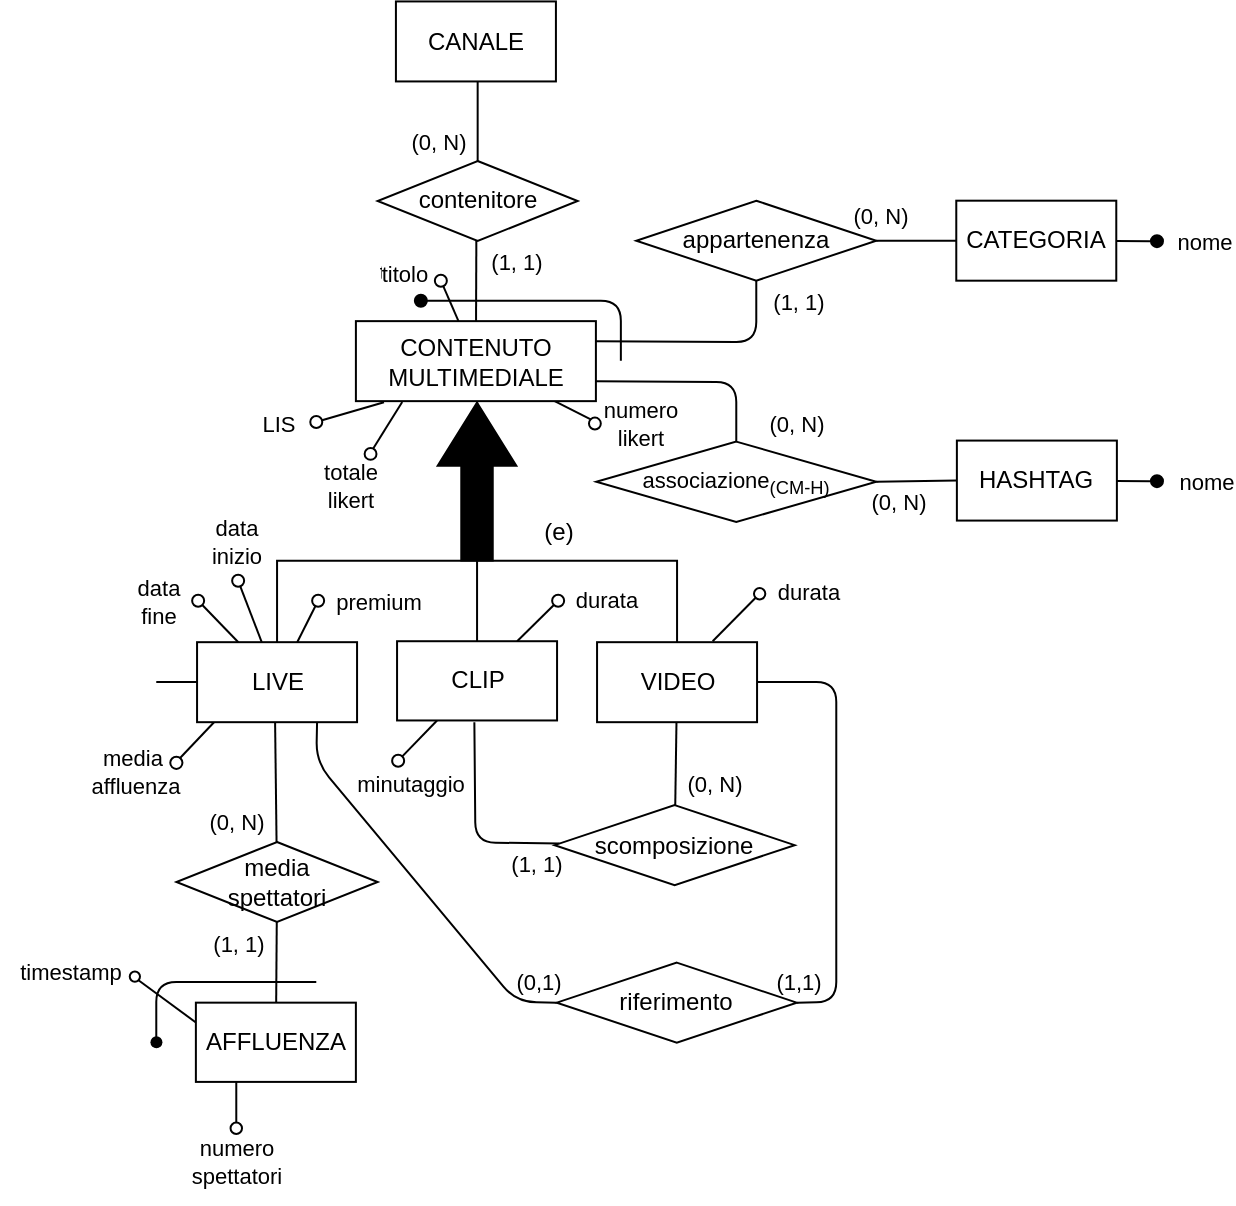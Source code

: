 <mxfile scale="1" border="10">
    <diagram id="-rriOPSDnHkLpZKLwRpb" name="Page-1">
        <mxGraphModel dx="2920" dy="2598" grid="1" gridSize="10" guides="1" tooltips="1" connect="1" arrows="1" fold="1" page="1" pageScale="1" pageWidth="850" pageHeight="1100" background="#FFFFFF" math="0" shadow="0">
            <root>
                <mxCell id="0"/>
                <mxCell id="1" parent="0"/>
                <mxCell id="420" value="(1, 1)" style="edgeStyle=none;html=1;endArrow=none;endFill=0;fontStyle=0" parent="1" target="437" edge="1">
                    <mxGeometry x="-0.478" y="20" relative="1" as="geometry">
                        <mxPoint as="offset"/>
                        <mxPoint x="-2259.832" y="-1040.549" as="sourcePoint"/>
                    </mxGeometry>
                </mxCell>
                <mxCell id="435" style="edgeStyle=none;html=1;exitX=1;exitY=0.25;exitDx=0;exitDy=0;endArrow=none;endFill=0;fontStyle=0" parent="1" source="437" target="446" edge="1">
                    <mxGeometry relative="1" as="geometry">
                        <mxPoint x="-2119.86" y="-1020" as="targetPoint"/>
                        <Array as="points">
                            <mxPoint x="-2119.86" y="-990"/>
                        </Array>
                    </mxGeometry>
                </mxCell>
                <mxCell id="436" style="edgeStyle=none;html=1;exitX=1;exitY=0.75;exitDx=0;exitDy=0;endArrow=none;endFill=0;fontStyle=0" parent="1" source="437" target="453" edge="1">
                    <mxGeometry relative="1" as="geometry">
                        <Array as="points">
                            <mxPoint x="-2129.86" y="-970"/>
                        </Array>
                    </mxGeometry>
                </mxCell>
                <mxCell id="438" value="" style="endArrow=oval;html=1;fillStyle=auto;strokeWidth=1;startSize=6;endSize=6;fillColor=#000000;startArrow=none;startFill=0;endFill=0;fontStyle=0" parent="1" source="437" edge="1">
                    <mxGeometry width="50" height="50" relative="1" as="geometry">
                        <mxPoint x="-2233.51" y="-1023.993" as="sourcePoint"/>
                        <mxPoint x="-2277.57" y="-1020.65" as="targetPoint"/>
                    </mxGeometry>
                </mxCell>
                <mxCell id="439" value="titolo" style="edgeLabel;html=1;align=center;verticalAlign=middle;resizable=0;points=[];" parent="438" vertex="1" connectable="0">
                    <mxGeometry x="0.479" y="1" relative="1" as="geometry">
                        <mxPoint x="-21" y="-10" as="offset"/>
                    </mxGeometry>
                </mxCell>
                <mxCell id="440" value="" style="endArrow=oval;html=1;fillStyle=auto;strokeWidth=1;startSize=6;endSize=6;fillColor=#000000;startArrow=none;startFill=0;endFill=0;exitX=0.117;exitY=1.013;exitDx=0;exitDy=0;exitPerimeter=0;fontStyle=0" parent="1" source="437" edge="1">
                    <mxGeometry width="50" height="50" relative="1" as="geometry">
                        <mxPoint x="-2302.342" y="-929.43" as="sourcePoint"/>
                        <mxPoint x="-2339.86" y="-950" as="targetPoint"/>
                    </mxGeometry>
                </mxCell>
                <mxCell id="441" value="LIS" style="edgeLabel;html=1;align=center;verticalAlign=middle;resizable=0;points=[];" parent="440" vertex="1" connectable="0">
                    <mxGeometry x="0.479" y="1" relative="1" as="geometry">
                        <mxPoint x="-29" y="2" as="offset"/>
                    </mxGeometry>
                </mxCell>
                <mxCell id="442" value="" style="endArrow=oval;html=1;fillStyle=auto;strokeWidth=1;startSize=6;endSize=6;fillColor=#000000;startArrow=none;startFill=0;endFill=1;fontStyle=0" parent="1" edge="1">
                    <mxGeometry width="50" height="50" relative="1" as="geometry">
                        <mxPoint x="-2187.57" y="-980.65" as="sourcePoint"/>
                        <mxPoint x="-2287.57" y="-1010.65" as="targetPoint"/>
                        <Array as="points">
                            <mxPoint x="-2187.57" y="-1010.65"/>
                        </Array>
                    </mxGeometry>
                </mxCell>
                <mxCell id="443" value="" style="edgeStyle=none;shape=connector;rounded=1;fillStyle=auto;html=1;labelBackgroundColor=default;strokeColor=default;strokeWidth=1;fontFamily=Helvetica;fontSize=11;fontColor=default;endArrow=none;endFill=0;startSize=6;endSize=6;fillColor=#000000;exitX=1;exitY=0.5;exitDx=0;exitDy=0;entryX=0;entryY=0.5;entryDx=0;entryDy=0;fontStyle=0" parent="1" source="446" target="447" edge="1">
                    <mxGeometry relative="1" as="geometry"/>
                </mxCell>
                <mxCell id="444" value="(0, N)" style="edgeLabel;html=1;align=center;verticalAlign=middle;resizable=0;points=[];fontSize=11;fontFamily=Helvetica;fontColor=default;" parent="443" vertex="1" connectable="0">
                    <mxGeometry x="0.426" y="1" relative="1" as="geometry">
                        <mxPoint x="-27" y="-12" as="offset"/>
                    </mxGeometry>
                </mxCell>
                <mxCell id="448" value="" style="endArrow=oval;html=1;fillStyle=auto;strokeWidth=1;startSize=6;endSize=6;fillColor=#000000;startArrow=none;startFill=0;endFill=1;fontStyle=0" parent="1" source="447" edge="1">
                    <mxGeometry width="50" height="50" relative="1" as="geometry">
                        <mxPoint x="-2267.36" y="-1060.92" as="sourcePoint"/>
                        <mxPoint x="-1919.51" y="-1040.42" as="targetPoint"/>
                    </mxGeometry>
                </mxCell>
                <mxCell id="449" value="nome" style="edgeLabel;html=1;align=center;verticalAlign=middle;resizable=0;points=[];" parent="448" vertex="1" connectable="0">
                    <mxGeometry x="0.479" y="1" relative="1" as="geometry">
                        <mxPoint x="29" y="1" as="offset"/>
                    </mxGeometry>
                </mxCell>
                <mxCell id="450" value="" style="edgeStyle=none;shape=connector;rounded=1;fillStyle=auto;html=1;labelBackgroundColor=default;strokeColor=default;strokeWidth=1;fontFamily=Helvetica;fontSize=11;fontColor=default;endArrow=none;endFill=0;startSize=6;endSize=6;fillColor=#000000;exitX=1;exitY=0.5;exitDx=0;exitDy=0;entryX=0;entryY=0.5;entryDx=0;entryDy=0;fontStyle=0" parent="1" source="453" target="454" edge="1">
                    <mxGeometry relative="1" as="geometry"/>
                </mxCell>
                <mxCell id="451" value="(0, N)" style="edgeLabel;html=1;align=center;verticalAlign=middle;resizable=0;points=[];fontSize=11;fontFamily=Helvetica;fontColor=default;" parent="450" vertex="1" connectable="0">
                    <mxGeometry x="0.426" y="1" relative="1" as="geometry">
                        <mxPoint x="-18" y="11" as="offset"/>
                    </mxGeometry>
                </mxCell>
                <mxCell id="455" value="" style="endArrow=oval;html=1;fillStyle=auto;strokeWidth=1;startSize=6;endSize=6;fillColor=#000000;startArrow=none;startFill=0;endFill=1;fontStyle=0" parent="1" source="454" edge="1">
                    <mxGeometry width="50" height="50" relative="1" as="geometry">
                        <mxPoint x="-2232.06" y="-700.57" as="sourcePoint"/>
                        <mxPoint x="-1919.51" y="-920.42" as="targetPoint"/>
                        <Array as="points"/>
                    </mxGeometry>
                </mxCell>
                <mxCell id="456" value="nome" style="edgeLabel;html=1;align=center;verticalAlign=middle;resizable=0;points=[];" parent="455" vertex="1" connectable="0">
                    <mxGeometry x="0.479" y="1" relative="1" as="geometry">
                        <mxPoint x="29" y="1" as="offset"/>
                    </mxGeometry>
                </mxCell>
                <mxCell id="457" value="" style="endArrow=oval;html=1;fillStyle=auto;strokeWidth=1;startSize=6;endSize=6;fillColor=#000000;startArrow=none;startFill=0;endFill=0;fontStyle=0" parent="1" source="461" edge="1">
                    <mxGeometry width="50" height="50" relative="1" as="geometry">
                        <mxPoint x="-2384.87" y="-1163.993" as="sourcePoint"/>
                        <mxPoint x="-2378.93" y="-870.65" as="targetPoint"/>
                    </mxGeometry>
                </mxCell>
                <mxCell id="458" value="data&lt;br&gt;inizio" style="edgeLabel;html=1;align=center;verticalAlign=middle;resizable=0;points=[];" parent="457" vertex="1" connectable="0">
                    <mxGeometry x="0.479" y="1" relative="1" as="geometry">
                        <mxPoint x="-3" y="-28" as="offset"/>
                    </mxGeometry>
                </mxCell>
                <mxCell id="459" style="edgeStyle=elbowEdgeStyle;html=1;exitX=0.5;exitY=1;exitDx=0;exitDy=0;entryX=0.5;entryY=0;entryDx=0;entryDy=0;endArrow=none;endFill=0;elbow=vertical;rounded=0;jumpStyle=arc;fontStyle=0" parent="1" target="461" edge="1">
                    <mxGeometry relative="1" as="geometry">
                        <mxPoint x="-2259.47" y="-960.43" as="sourcePoint"/>
                        <mxPoint x="-2319.48" y="-837.91" as="targetPoint"/>
                        <Array as="points">
                            <mxPoint x="-2298.93" y="-880.65"/>
                        </Array>
                    </mxGeometry>
                </mxCell>
                <mxCell id="460" style="edgeStyle=elbowEdgeStyle;elbow=vertical;html=1;exitX=0.5;exitY=1;exitDx=0;exitDy=0;entryX=0.5;entryY=0;entryDx=0;entryDy=0;endArrow=none;endFill=0;rounded=0;jumpStyle=arc;fontStyle=0" parent="1" target="463" edge="1">
                    <mxGeometry relative="1" as="geometry">
                        <mxPoint x="-2259.47" y="-960.43" as="sourcePoint"/>
                        <Array as="points">
                            <mxPoint x="-2208.93" y="-880.65"/>
                        </Array>
                    </mxGeometry>
                </mxCell>
                <mxCell id="462" value="" style="edgeStyle=none;html=1;endArrow=none;endFill=0;fontStyle=0" parent="1" source="463" target="478" edge="1">
                    <mxGeometry relative="1" as="geometry"/>
                </mxCell>
                <mxCell id="466" value="" style="endArrow=oval;html=1;fillStyle=auto;strokeWidth=1;startSize=6;endSize=6;fillColor=#000000;startArrow=none;startFill=0;endFill=0;exitX=0.25;exitY=1;exitDx=0;exitDy=0;fontStyle=0" parent="1" source="473" edge="1">
                    <mxGeometry width="50" height="50" relative="1" as="geometry">
                        <mxPoint x="-2169.39" y="-789.91" as="sourcePoint"/>
                        <mxPoint x="-2298.93" y="-780.65" as="targetPoint"/>
                    </mxGeometry>
                </mxCell>
                <mxCell id="467" value="minutaggio" style="edgeLabel;html=1;align=center;verticalAlign=middle;resizable=0;points=[];" parent="466" vertex="1" connectable="0">
                    <mxGeometry x="0.479" y="1" relative="1" as="geometry">
                        <mxPoint y="16" as="offset"/>
                    </mxGeometry>
                </mxCell>
                <mxCell id="468" value="" style="endArrow=oval;html=1;fillStyle=auto;strokeWidth=1;startSize=6;endSize=6;fillColor=#000000;startArrow=none;startFill=0;endFill=0;fontStyle=0" parent="1" source="473" edge="1">
                    <mxGeometry width="50" height="50" relative="1" as="geometry">
                        <mxPoint x="-2159.39" y="-779.91" as="sourcePoint"/>
                        <mxPoint x="-2218.93" y="-860.65" as="targetPoint"/>
                    </mxGeometry>
                </mxCell>
                <mxCell id="469" value="durata" style="edgeLabel;html=1;align=center;verticalAlign=middle;resizable=0;points=[];" parent="468" vertex="1" connectable="0">
                    <mxGeometry x="0.479" y="1" relative="1" as="geometry">
                        <mxPoint x="30" y="-5" as="offset"/>
                    </mxGeometry>
                </mxCell>
                <mxCell id="470" style="edgeStyle=none;shape=connector;rounded=1;fillStyle=auto;html=1;labelBackgroundColor=default;strokeColor=default;strokeWidth=1;fontFamily=Helvetica;fontSize=11;fontColor=default;endArrow=none;endFill=0;startSize=6;endSize=6;fillColor=#000000;startArrow=oval;startFill=0;fontStyle=0" parent="1" target="461" edge="1">
                    <mxGeometry relative="1" as="geometry">
                        <mxPoint x="-2338.896" y="-801.02" as="targetPoint"/>
                        <mxPoint x="-2338.93" y="-860.65" as="sourcePoint"/>
                    </mxGeometry>
                </mxCell>
                <mxCell id="471" value="premium" style="edgeLabel;html=1;align=center;verticalAlign=middle;resizable=0;points=[];fontSize=11;fontFamily=Helvetica;fontColor=default;" parent="470" vertex="1" connectable="0">
                    <mxGeometry x="-0.257" y="1" relative="1" as="geometry">
                        <mxPoint x="33" y="-8" as="offset"/>
                    </mxGeometry>
                </mxCell>
                <mxCell id="472" style="edgeStyle=none;jumpStyle=arc;html=1;exitX=0.5;exitY=0;exitDx=0;exitDy=0;entryX=1;entryY=0.5;entryDx=0;entryDy=0;entryPerimeter=0;endArrow=none;endFill=0;fontStyle=0" parent="1" source="473" target="464" edge="1">
                    <mxGeometry relative="1" as="geometry"/>
                </mxCell>
                <mxCell id="474" value="" style="endArrow=oval;html=1;fillStyle=auto;strokeWidth=1;startSize=6;endSize=6;fillColor=#000000;startArrow=none;startFill=0;endFill=0;fontStyle=0" parent="1" source="461" edge="1">
                    <mxGeometry width="50" height="50" relative="1" as="geometry">
                        <mxPoint x="-2357.14" y="-829.91" as="sourcePoint"/>
                        <mxPoint x="-2398.93" y="-860.65" as="targetPoint"/>
                    </mxGeometry>
                </mxCell>
                <mxCell id="475" value="data&lt;br&gt;fine" style="edgeLabel;html=1;align=center;verticalAlign=middle;resizable=0;points=[];" parent="474" vertex="1" connectable="0">
                    <mxGeometry x="0.479" y="1" relative="1" as="geometry">
                        <mxPoint x="-25" y="-6" as="offset"/>
                    </mxGeometry>
                </mxCell>
                <mxCell id="477" value="(1, 1)" style="edgeStyle=none;html=1;endArrow=none;endFill=0;entryX=0.5;entryY=1;entryDx=0;entryDy=0;fontStyle=0" parent="1" source="478" edge="1">
                    <mxGeometry x="-0.768" y="10" relative="1" as="geometry">
                        <mxPoint as="offset"/>
                        <Array as="points">
                            <mxPoint x="-2260.28" y="-739.79"/>
                        </Array>
                        <mxPoint x="-2260.82" y="-799.91" as="targetPoint"/>
                    </mxGeometry>
                </mxCell>
                <mxCell id="481" style="edgeStyle=none;html=1;exitX=1;exitY=0.5;exitDx=0;exitDy=0;endArrow=none;endFill=0;fontStyle=0" parent="1" source="483" target="463" edge="1">
                    <mxGeometry relative="1" as="geometry">
                        <Array as="points">
                            <mxPoint x="-2079.86" y="-660"/>
                            <mxPoint x="-2079.86" y="-820"/>
                        </Array>
                    </mxGeometry>
                </mxCell>
                <mxCell id="482" style="edgeStyle=none;html=1;exitX=0;exitY=0.5;exitDx=0;exitDy=0;entryX=0.75;entryY=1;entryDx=0;entryDy=0;endArrow=none;endFill=0;fontStyle=0" parent="1" source="483" target="461" edge="1">
                    <mxGeometry relative="1" as="geometry">
                        <Array as="points">
                            <mxPoint x="-2239.86" y="-660"/>
                            <mxPoint x="-2339.86" y="-780"/>
                        </Array>
                    </mxGeometry>
                </mxCell>
                <mxCell id="484" value="(0, N)" style="edgeStyle=none;html=1;endArrow=none;endFill=0;exitX=0.5;exitY=1;exitDx=0;exitDy=0;fontStyle=0" parent="1" target="487" edge="1">
                    <mxGeometry x="0.655" y="-20" relative="1" as="geometry">
                        <mxPoint as="offset"/>
                        <mxPoint x="-2360.45" y="-799.91" as="sourcePoint"/>
                    </mxGeometry>
                </mxCell>
                <mxCell id="486" value="(1, 1)" style="edgeStyle=none;html=1;endArrow=none;endFill=0;fontStyle=0" parent="1" source="487" target="485" edge="1">
                    <mxGeometry x="-0.454" y="-19" relative="1" as="geometry">
                        <mxPoint as="offset"/>
                    </mxGeometry>
                </mxCell>
                <mxCell id="492" value="" style="endArrow=none;html=1;strokeColor=#000000;entryX=0;entryY=1;entryDx=0;entryDy=0;fontStyle=0" parent="1" target="493" edge="1">
                    <mxGeometry width="50" height="50" relative="1" as="geometry">
                        <mxPoint x="-2141.67" y="-840.39" as="sourcePoint"/>
                        <mxPoint x="-2119.86" y="-860" as="targetPoint"/>
                    </mxGeometry>
                </mxCell>
                <mxCell id="495" value="" style="endArrow=none;html=1;strokeColor=#000000;fontSize=11;fontColor=#FF0000;exitX=0;exitY=0.25;exitDx=0;exitDy=0;entryX=1;entryY=1;entryDx=0;entryDy=0;fontStyle=0" parent="1" source="485" target="496" edge="1">
                    <mxGeometry width="50" height="50" relative="1" as="geometry">
                        <mxPoint x="-2449.47" y="-620.13" as="sourcePoint"/>
                        <mxPoint x="-2429.86" y="-670" as="targetPoint"/>
                    </mxGeometry>
                </mxCell>
                <mxCell id="497" value="" style="endArrow=none;html=1;strokeColor=#000000;fontSize=11;fontColor=#FF0000;fontStyle=0" parent="1" edge="1">
                    <mxGeometry width="50" height="50" relative="1" as="geometry">
                        <mxPoint x="-2379.86" y="-600" as="sourcePoint"/>
                        <mxPoint x="-2379.86" y="-620" as="targetPoint"/>
                    </mxGeometry>
                </mxCell>
                <mxCell id="501" value="" style="endArrow=none;html=1;strokeColor=#000000;fontSize=10;fontColor=#FF0000;fontStyle=0" parent="1" edge="1">
                    <mxGeometry width="50" height="50" relative="1" as="geometry">
                        <mxPoint x="-2419.86" y="-640" as="sourcePoint"/>
                        <mxPoint x="-2339.86" y="-670" as="targetPoint"/>
                        <Array as="points">
                            <mxPoint x="-2419.86" y="-670"/>
                        </Array>
                    </mxGeometry>
                </mxCell>
                <mxCell id="506" value="" style="endArrow=none;html=1;fontSize=10;fontStyle=0" parent="1" edge="1">
                    <mxGeometry width="50" height="50" relative="1" as="geometry">
                        <mxPoint x="-2409.86" y="-780" as="sourcePoint"/>
                        <mxPoint x="-2390.86" y="-800" as="targetPoint"/>
                    </mxGeometry>
                </mxCell>
                <mxCell id="509" value="" style="endArrow=none;html=1;fontSize=11;exitX=0.193;exitY=1.011;exitDx=0;exitDy=0;exitPerimeter=0;fontStyle=0" parent="1" source="437" edge="1">
                    <mxGeometry width="50" height="50" relative="1" as="geometry">
                        <mxPoint x="-2299.86" y="-940" as="sourcePoint"/>
                        <mxPoint x="-2311.86" y="-936" as="targetPoint"/>
                    </mxGeometry>
                </mxCell>
                <mxCell id="512" value="" style="endArrow=none;html=1;fontSize=11;exitX=0.193;exitY=1.011;exitDx=0;exitDy=0;exitPerimeter=0;entryX=0;entryY=0;entryDx=0;entryDy=0;fontStyle=0" parent="1" target="513" edge="1">
                    <mxGeometry width="50" height="50" relative="1" as="geometry">
                        <mxPoint x="-2220.67" y="-960.43" as="sourcePoint"/>
                        <mxPoint x="-2203.86" y="-952" as="targetPoint"/>
                    </mxGeometry>
                </mxCell>
                <mxCell id="517" value="" style="edgeStyle=none;html=1;endArrow=none;endFill=0;fontStyle=0" parent="1" target="461" edge="1">
                    <mxGeometry x="-0.478" y="20" relative="1" as="geometry">
                        <mxPoint as="offset"/>
                        <mxPoint x="-2419.86" y="-820" as="sourcePoint"/>
                        <mxPoint x="-2249.978" y="-990.43" as="targetPoint"/>
                    </mxGeometry>
                </mxCell>
                <mxCell id="437" value="CONTENUTO&lt;br&gt;MULTIMEDIALE" style="rounded=0;whiteSpace=wrap;html=1;" parent="1" vertex="1">
                    <mxGeometry x="-2320.05" y="-1000.43" width="120" height="40" as="geometry"/>
                </mxCell>
                <mxCell id="445" value="(1, 1)" style="edgeLabel;html=1;align=center;verticalAlign=middle;resizable=0;points=[];" parent="1" vertex="1" connectable="0">
                    <mxGeometry x="-2099.606" y="-1010.241" as="geometry"/>
                </mxCell>
                <mxCell id="446" value="appartenenza" style="rhombus;whiteSpace=wrap;html=1;" parent="1" vertex="1">
                    <mxGeometry x="-2179.86" y="-1060.66" width="120" height="40" as="geometry"/>
                </mxCell>
                <mxCell id="447" value="CATEGORIA" style="rounded=0;whiteSpace=wrap;html=1;" parent="1" vertex="1">
                    <mxGeometry x="-2019.86" y="-1060.66" width="80" height="40" as="geometry"/>
                </mxCell>
                <mxCell id="452" value="(0, N)" style="edgeLabel;html=1;align=center;verticalAlign=middle;resizable=0;points=[];" parent="1" vertex="1" connectable="0">
                    <mxGeometry x="-2100.666" y="-949.241" as="geometry"/>
                </mxCell>
                <mxCell id="453" value="&lt;font style=&quot;font-size: 11px;&quot;&gt;associazione&lt;sub&gt;(CM-H)&lt;/sub&gt;&lt;/font&gt;" style="rhombus;whiteSpace=wrap;html=1;" parent="1" vertex="1">
                    <mxGeometry x="-2199.86" y="-940.2" width="140" height="40.2" as="geometry"/>
                </mxCell>
                <mxCell id="454" value="HASHTAG" style="rounded=0;whiteSpace=wrap;html=1;" parent="1" vertex="1">
                    <mxGeometry x="-2019.56" y="-940.71" width="80" height="40" as="geometry"/>
                </mxCell>
                <mxCell id="461" value="LIVE" style="whiteSpace=wrap;html=1;" parent="1" vertex="1">
                    <mxGeometry x="-2399.47" y="-839.91" width="80" height="40" as="geometry"/>
                </mxCell>
                <mxCell id="463" value="VIDEO" style="whiteSpace=wrap;html=1;" parent="1" vertex="1">
                    <mxGeometry x="-2199.47" y="-839.91" width="80" height="40" as="geometry"/>
                </mxCell>
                <mxCell id="464" value="" style="shape=singleArrow;whiteSpace=wrap;html=1;arrowWidth=0.4;arrowSize=0.4;rotation=-90;fillColor=#000000;" parent="1" vertex="1">
                    <mxGeometry x="-2298.95" y="-939.92" width="78.91" height="39.32" as="geometry"/>
                </mxCell>
                <mxCell id="465" value="(e)" style="text;html=1;align=center;verticalAlign=middle;resizable=0;points=[];autosize=1;strokeColor=none;fillColor=none;" parent="1" vertex="1">
                    <mxGeometry x="-2239.47" y="-910.39" width="40" height="30" as="geometry"/>
                </mxCell>
                <mxCell id="473" value="CLIP" style="whiteSpace=wrap;html=1;" parent="1" vertex="1">
                    <mxGeometry x="-2299.47" y="-840.39" width="80" height="39.62" as="geometry"/>
                </mxCell>
                <mxCell id="476" value="(0, N)" style="edgeLabel;html=1;align=center;verticalAlign=middle;resizable=0;points=[];fontSize=11;fontFamily=Helvetica;fontColor=default;" parent="1" vertex="1" connectable="0">
                    <mxGeometry x="-2141.67" y="-769.05" as="geometry"/>
                </mxCell>
                <mxCell id="478" value="scomposizione" style="rhombus;whiteSpace=wrap;html=1;" parent="1" vertex="1">
                    <mxGeometry x="-2220.67" y="-758.43" width="120" height="40" as="geometry"/>
                </mxCell>
                <mxCell id="479" value="(0,1)" style="edgeLabel;html=1;align=center;verticalAlign=middle;resizable=0;points=[];" parent="1" vertex="1" connectable="0">
                    <mxGeometry x="-2229.061" y="-670.125" as="geometry"/>
                </mxCell>
                <mxCell id="480" value="(1,1)" style="edgeLabel;html=1;align=center;verticalAlign=middle;resizable=0;points=[];" parent="1" vertex="1" connectable="0">
                    <mxGeometry x="-2099.608" y="-670.127" as="geometry"/>
                </mxCell>
                <mxCell id="483" value="riferimento" style="rhombus;whiteSpace=wrap;html=1;" parent="1" vertex="1">
                    <mxGeometry x="-2219.61" y="-679.67" width="120" height="40" as="geometry"/>
                </mxCell>
                <mxCell id="485" value="AFFLUENZA" style="whiteSpace=wrap;html=1;" parent="1" vertex="1">
                    <mxGeometry x="-2400.06" y="-659.67" width="80" height="39.62" as="geometry"/>
                </mxCell>
                <mxCell id="487" value="media&lt;br&gt;spettatori" style="rhombus;whiteSpace=wrap;html=1;" parent="1" vertex="1">
                    <mxGeometry x="-2409.78" y="-740" width="100.61" height="40" as="geometry"/>
                </mxCell>
                <mxCell id="493" value="" style="ellipse;whiteSpace=wrap;html=1;aspect=fixed;strokeColor=#000000;" parent="1" vertex="1">
                    <mxGeometry x="-2121.01" y="-866.96" width="5.67" height="5.67" as="geometry"/>
                </mxCell>
                <mxCell id="494" value="&lt;font style=&quot;font-size: 11px;&quot;&gt;durata&lt;/font&gt;" style="text;html=1;align=center;verticalAlign=middle;resizable=0;points=[];autosize=1;strokeColor=none;fillColor=none;" parent="1" vertex="1">
                    <mxGeometry x="-2119.47" y="-880.39" width="50" height="30" as="geometry"/>
                </mxCell>
                <mxCell id="496" value="" style="ellipse;whiteSpace=wrap;html=1;aspect=fixed;strokeColor=#000000;fontSize=11;fontColor=#FF0000;" parent="1" vertex="1">
                    <mxGeometry x="-2433.13" y="-675.26" width="5.13" height="5.13" as="geometry"/>
                </mxCell>
                <mxCell id="498" value="" style="ellipse;whiteSpace=wrap;html=1;aspect=fixed;strokeColor=#000000;fontSize=11;fontColor=#FF0000;" parent="1" vertex="1">
                    <mxGeometry x="-2382.73" y="-599.74" width="5.74" height="5.74" as="geometry"/>
                </mxCell>
                <mxCell id="499" value="&lt;font color=&quot;#000000&quot; style=&quot;font-size: 11px;&quot;&gt;numero &lt;br&gt;spettatori&lt;/font&gt;" style="text;html=1;align=center;verticalAlign=middle;resizable=0;points=[];autosize=1;strokeColor=none;fillColor=none;fontSize=11;fontColor=#FF0000;" parent="1" vertex="1">
                    <mxGeometry x="-2414.78" y="-599.74" width="70" height="40" as="geometry"/>
                </mxCell>
                <mxCell id="500" value="&lt;font style=&quot;font-size: 11px;&quot; color=&quot;#000000&quot;&gt;timestamp&lt;/font&gt;" style="text;html=1;align=center;verticalAlign=middle;resizable=0;points=[];autosize=1;strokeColor=none;fillColor=none;fontSize=10;fontColor=#FF0000;" parent="1" vertex="1">
                    <mxGeometry x="-2498" y="-689.67" width="70" height="30" as="geometry"/>
                </mxCell>
                <mxCell id="502" value="" style="shape=waypoint;fillStyle=solid;size=6;pointerEvents=1;points=[];fillColor=none;resizable=0;rotatable=0;perimeter=centerPerimeter;snapToPoint=1;strokeColor=#000000;fontSize=10;fontColor=#FF0000;" parent="1" vertex="1">
                    <mxGeometry x="-2429.78" y="-649.86" width="20" height="20" as="geometry"/>
                </mxCell>
                <mxCell id="507" value="" style="ellipse;whiteSpace=wrap;html=1;aspect=fixed;fontSize=10;" parent="1" vertex="1">
                    <mxGeometry x="-2412.86" y="-782.61" width="6.08" height="6.08" as="geometry"/>
                </mxCell>
                <mxCell id="508" value="&lt;font style=&quot;font-size: 11px;&quot;&gt;media&lt;br&gt;&amp;nbsp;affluenza&lt;/font&gt;" style="text;html=1;align=center;verticalAlign=middle;resizable=0;points=[];autosize=1;strokeColor=none;fillColor=none;fontSize=10;" parent="1" vertex="1">
                    <mxGeometry x="-2465.47" y="-794" width="66" height="38" as="geometry"/>
                </mxCell>
                <mxCell id="510" value="" style="ellipse;whiteSpace=wrap;html=1;aspect=fixed;fontSize=11;" parent="1" vertex="1">
                    <mxGeometry x="-2315.68" y="-937" width="5.92" height="5.92" as="geometry"/>
                </mxCell>
                <mxCell id="511" value="totale &lt;br&gt;likert" style="text;html=1;align=center;verticalAlign=middle;resizable=0;points=[];autosize=1;strokeColor=none;fillColor=none;fontSize=11;" parent="1" vertex="1">
                    <mxGeometry x="-2345.47" y="-937" width="45" height="38" as="geometry"/>
                </mxCell>
                <mxCell id="513" value="" style="ellipse;whiteSpace=wrap;html=1;aspect=fixed;fontSize=11;" parent="1" vertex="1">
                    <mxGeometry x="-2203.51" y="-952.2" width="5.92" height="5.92" as="geometry"/>
                </mxCell>
                <mxCell id="514" value="numero &lt;br&gt;likert" style="text;html=1;align=center;verticalAlign=middle;resizable=0;points=[];autosize=1;strokeColor=none;fillColor=none;fontSize=11;" parent="1" vertex="1">
                    <mxGeometry x="-2205.86" y="-968.24" width="55" height="38" as="geometry"/>
                </mxCell>
                <mxCell id="519" value="CANALE" style="rounded=0;whiteSpace=wrap;html=1;" parent="1" vertex="1">
                    <mxGeometry x="-2300.04" y="-1160.28" width="80" height="40" as="geometry"/>
                </mxCell>
                <mxCell id="523" value="" style="edgeStyle=none;shape=connector;rounded=1;fillStyle=auto;html=1;labelBackgroundColor=default;strokeColor=default;strokeWidth=1;fontFamily=Helvetica;fontSize=11;fontColor=default;endArrow=none;startSize=6;endSize=6;fillColor=#000000;entryX=0.5;entryY=0;entryDx=0;entryDy=0;exitX=0.5;exitY=1;exitDx=0;exitDy=0;" parent="1" target="525" edge="1">
                    <mxGeometry relative="1" as="geometry">
                        <mxPoint x="-2259.17" y="-1120.28" as="sourcePoint"/>
                        <mxPoint x="-2257.82" y="-1060.28" as="targetPoint"/>
                    </mxGeometry>
                </mxCell>
                <mxCell id="524" value="(0, N)" style="edgeLabel;html=1;align=center;verticalAlign=middle;resizable=0;points=[];fontSize=11;fontFamily=Helvetica;fontColor=default;" parent="523" vertex="1" connectable="0">
                    <mxGeometry x="-0.303" relative="1" as="geometry">
                        <mxPoint x="-20" y="16" as="offset"/>
                    </mxGeometry>
                </mxCell>
                <mxCell id="525" value="contenitore" style="rhombus;whiteSpace=wrap;html=1;" parent="1" vertex="1">
                    <mxGeometry x="-2309.17" y="-1080.52" width="100" height="40" as="geometry"/>
                </mxCell>
                <mxCell id="526" value="titolo" style="edgeLabel;html=1;align=center;verticalAlign=middle;resizable=0;points=[];" parent="1" vertex="1" connectable="0">
                    <mxGeometry x="-2296.479" y="-1024.699" as="geometry"/>
                </mxCell>
            </root>
        </mxGraphModel>
    </diagram>
</mxfile>
